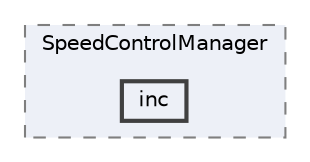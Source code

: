 digraph "EGEMOBİL/EEM_TASK/MotorDriveFeature/SpeedControlManager/inc"
{
 // LATEX_PDF_SIZE
  bgcolor="transparent";
  edge [fontname=Helvetica,fontsize=10,labelfontname=Helvetica,labelfontsize=10];
  node [fontname=Helvetica,fontsize=10,shape=box,height=0.2,width=0.4];
  compound=true
  subgraph clusterdir_587b224d02ec80290a02f58b58ad6e35 {
    graph [ bgcolor="#edf0f7", pencolor="grey50", label="SpeedControlManager", fontname=Helvetica,fontsize=10 style="filled,dashed", URL="dir_587b224d02ec80290a02f58b58ad6e35.html",tooltip=""]
  dir_a696efd1a0127505062746e2e2458e2a [label="inc", fillcolor="#edf0f7", color="grey25", style="filled,bold", URL="dir_a696efd1a0127505062746e2e2458e2a.html",tooltip=""];
  }
}
